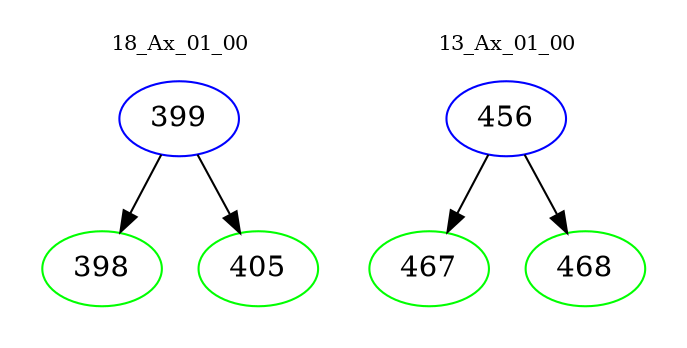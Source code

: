 digraph{
subgraph cluster_0 {
color = white
label = "18_Ax_01_00";
fontsize=10;
T0_399 [label="399", color="blue"]
T0_399 -> T0_398 [color="black"]
T0_398 [label="398", color="green"]
T0_399 -> T0_405 [color="black"]
T0_405 [label="405", color="green"]
}
subgraph cluster_1 {
color = white
label = "13_Ax_01_00";
fontsize=10;
T1_456 [label="456", color="blue"]
T1_456 -> T1_467 [color="black"]
T1_467 [label="467", color="green"]
T1_456 -> T1_468 [color="black"]
T1_468 [label="468", color="green"]
}
}
